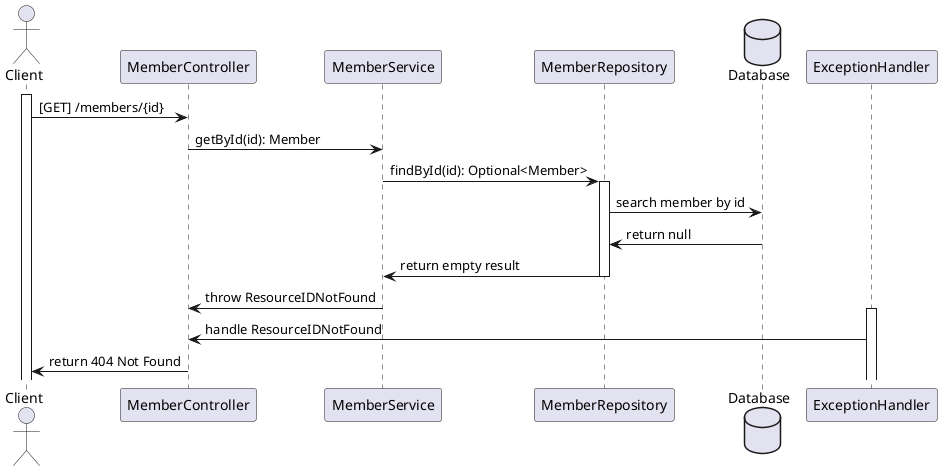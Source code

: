@startuml

actor Client
participant MemberController
participant MemberService
participant MemberRepository
database Database
participant ExceptionHandler

activate Client

Client -> MemberController : [GET] /members/{id}
MemberController -> MemberService : getById(id): Member
MemberService -> MemberRepository : findById(id): Optional<Member>
activate MemberRepository
MemberRepository -> Database : search member by id
Database -> MemberRepository : return null
MemberRepository -> MemberService : return empty result
deactivate MemberRepository
MemberService -> MemberController : throw ResourceIDNotFound
activate ExceptionHandler
ExceptionHandler -> MemberController : handle ResourceIDNotFound
MemberController -> Client : return 404 Not Found

@enduml
